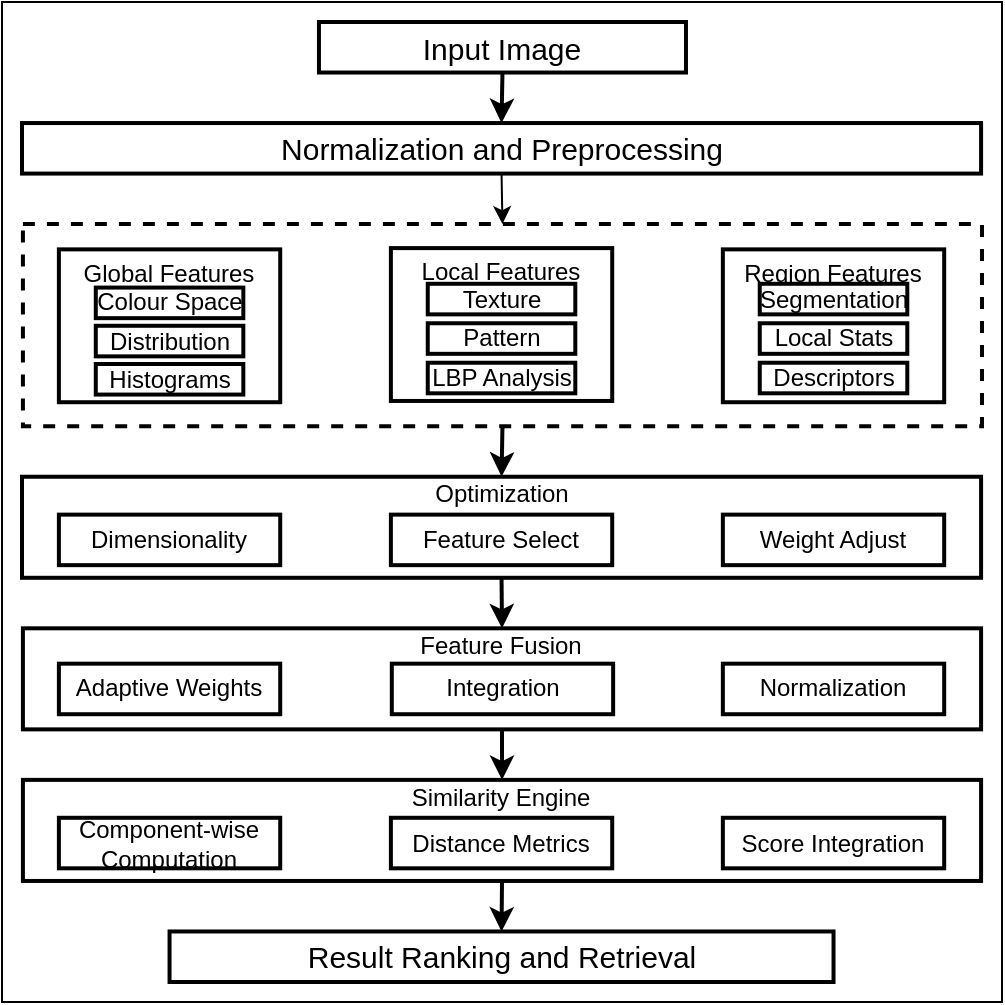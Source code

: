 <mxfile version="26.1.0">
  <diagram name="Page-1" id="_PgdA27MyeEq9SzPlQA4">
    <mxGraphModel dx="1431" dy="759" grid="1" gridSize="10" guides="1" tooltips="1" connect="1" arrows="1" fold="1" page="1" pageScale="1" pageWidth="827" pageHeight="1169" math="0" shadow="0">
      <root>
        <mxCell id="0" />
        <mxCell id="1" parent="0" />
        <mxCell id="PT8bLgV859XeKoXAN0fX-3" value="" style="rounded=0;whiteSpace=wrap;html=1;" vertex="1" parent="1">
          <mxGeometry x="150" y="150" width="500" height="500" as="geometry" />
        </mxCell>
        <mxCell id="iCN0Y-eOeh__a_nEtTsd-55" style="edgeStyle=orthogonalEdgeStyle;rounded=0;orthogonalLoop=1;jettySize=auto;html=1;exitX=0.5;exitY=1;exitDx=0;exitDy=0;entryX=0.5;entryY=0;entryDx=0;entryDy=0;strokeWidth=2;shadow=0;fontStyle=0;spacing=0;" parent="1" source="iCN0Y-eOeh__a_nEtTsd-3" target="iCN0Y-eOeh__a_nEtTsd-4" edge="1">
          <mxGeometry relative="1" as="geometry" />
        </mxCell>
        <mxCell id="iCN0Y-eOeh__a_nEtTsd-3" value="" style="rounded=0;whiteSpace=wrap;html=1;verticalAlign=top;dashed=1;fontStyle=0;strokeWidth=2;shadow=0;spacing=0;" parent="1" vertex="1">
          <mxGeometry x="160.461" y="261.053" width="479.539" height="101.053" as="geometry" />
        </mxCell>
        <mxCell id="iCN0Y-eOeh__a_nEtTsd-54" style="edgeStyle=orthogonalEdgeStyle;rounded=0;orthogonalLoop=1;jettySize=auto;html=1;exitX=0.5;exitY=1;exitDx=0;exitDy=0;entryX=0.5;entryY=0;entryDx=0;entryDy=0;strokeWidth=2;shadow=0;fontStyle=0;spacing=0;" parent="1" source="iCN0Y-eOeh__a_nEtTsd-1" target="iCN0Y-eOeh__a_nEtTsd-2" edge="1">
          <mxGeometry relative="1" as="geometry" />
        </mxCell>
        <mxCell id="iCN0Y-eOeh__a_nEtTsd-1" value="Input Image" style="rounded=0;whiteSpace=wrap;html=1;verticalAlign=middle;fontStyle=0;fontSize=15;strokeWidth=2;shadow=0;spacing=0;" parent="1" vertex="1">
          <mxGeometry x="308.473" y="160" width="183.516" height="25.263" as="geometry" />
        </mxCell>
        <mxCell id="iCN0Y-eOeh__a_nEtTsd-59" style="edgeStyle=orthogonalEdgeStyle;rounded=0;orthogonalLoop=1;jettySize=auto;html=1;exitX=0.5;exitY=1;exitDx=0;exitDy=0;entryX=0.5;entryY=0;entryDx=0;entryDy=0;shadow=0;fontStyle=0;spacing=0;" parent="1" source="iCN0Y-eOeh__a_nEtTsd-2" target="iCN0Y-eOeh__a_nEtTsd-3" edge="1">
          <mxGeometry relative="1" as="geometry" />
        </mxCell>
        <mxCell id="iCN0Y-eOeh__a_nEtTsd-2" value="Normalization and Preprocessing" style="rounded=0;whiteSpace=wrap;html=1;verticalAlign=middle;fontSize=15;fontStyle=0;strokeWidth=2;shadow=0;spacing=0;" parent="1" vertex="1">
          <mxGeometry x="160" y="210.526" width="479.539" height="25.263" as="geometry" />
        </mxCell>
        <mxCell id="iCN0Y-eOeh__a_nEtTsd-56" style="edgeStyle=orthogonalEdgeStyle;rounded=0;orthogonalLoop=1;jettySize=auto;html=1;exitX=0.5;exitY=1;exitDx=0;exitDy=0;entryX=0.5;entryY=0;entryDx=0;entryDy=0;strokeWidth=2;shadow=0;fontStyle=0;spacing=0;" parent="1" source="iCN0Y-eOeh__a_nEtTsd-4" target="iCN0Y-eOeh__a_nEtTsd-5" edge="1">
          <mxGeometry relative="1" as="geometry" />
        </mxCell>
        <mxCell id="iCN0Y-eOeh__a_nEtTsd-4" value="&lt;font&gt;Optimization&lt;/font&gt;" style="rounded=0;whiteSpace=wrap;html=1;verticalAlign=top;fontStyle=0;strokeWidth=2;shadow=0;spacing=0;spacingTop=-3;fontSize=12;" parent="1" vertex="1">
          <mxGeometry x="160" y="387.368" width="479.539" height="50.526" as="geometry" />
        </mxCell>
        <mxCell id="iCN0Y-eOeh__a_nEtTsd-57" style="edgeStyle=orthogonalEdgeStyle;rounded=0;orthogonalLoop=1;jettySize=auto;html=1;exitX=0.5;exitY=1;exitDx=0;exitDy=0;entryX=0.5;entryY=0;entryDx=0;entryDy=0;strokeWidth=2;shadow=0;fontStyle=0;spacing=0;" parent="1" source="iCN0Y-eOeh__a_nEtTsd-5" target="iCN0Y-eOeh__a_nEtTsd-6" edge="1">
          <mxGeometry relative="1" as="geometry" />
        </mxCell>
        <mxCell id="iCN0Y-eOeh__a_nEtTsd-5" value="&lt;font&gt;Feature Fusion&lt;/font&gt;" style="rounded=0;whiteSpace=wrap;html=1;verticalAlign=top;fontStyle=0;strokeWidth=2;shadow=0;spacing=0;spacingTop=-3;fontSize=12;" parent="1" vertex="1">
          <mxGeometry x="160.461" y="463.158" width="479.078" height="50.526" as="geometry" />
        </mxCell>
        <mxCell id="iCN0Y-eOeh__a_nEtTsd-58" style="edgeStyle=orthogonalEdgeStyle;rounded=0;orthogonalLoop=1;jettySize=auto;html=1;exitX=0.5;exitY=1;exitDx=0;exitDy=0;entryX=0.5;entryY=0;entryDx=0;entryDy=0;strokeWidth=2;shadow=0;fontStyle=0;spacing=0;" parent="1" source="iCN0Y-eOeh__a_nEtTsd-6" target="iCN0Y-eOeh__a_nEtTsd-7" edge="1">
          <mxGeometry relative="1" as="geometry" />
        </mxCell>
        <mxCell id="iCN0Y-eOeh__a_nEtTsd-6" value="&lt;font&gt;Similarity Engine&lt;/font&gt;" style="rounded=0;whiteSpace=wrap;html=1;verticalAlign=top;fontStyle=0;strokeWidth=2;shadow=0;spacing=0;spacingTop=-3;fontSize=12;" parent="1" vertex="1">
          <mxGeometry x="160.461" y="538.947" width="479.078" height="50.526" as="geometry" />
        </mxCell>
        <mxCell id="iCN0Y-eOeh__a_nEtTsd-7" value="&lt;font&gt;Result Ranking and Retrieval&lt;/font&gt;" style="rounded=0;whiteSpace=wrap;html=1;verticalAlign=middle;fontStyle=0;strokeWidth=2;shadow=0;spacing=0;fontSize=15;" parent="1" vertex="1">
          <mxGeometry x="233.775" y="614.737" width="331.988" height="25.263" as="geometry" />
        </mxCell>
        <mxCell id="iCN0Y-eOeh__a_nEtTsd-11" value="Component-wise Computation" style="rounded=0;whiteSpace=wrap;html=1;fontStyle=0;strokeWidth=2;shadow=0;spacing=0;" parent="1" vertex="1">
          <mxGeometry x="178.444" y="557.895" width="110.663" height="25.263" as="geometry" />
        </mxCell>
        <mxCell id="iCN0Y-eOeh__a_nEtTsd-12" value="Distance Metrics" style="rounded=0;whiteSpace=wrap;html=1;fontStyle=0;strokeWidth=2;shadow=0;spacing=0;" parent="1" vertex="1">
          <mxGeometry x="344.438" y="557.895" width="110.663" height="25.263" as="geometry" />
        </mxCell>
        <mxCell id="iCN0Y-eOeh__a_nEtTsd-13" value="Score Integration" style="rounded=0;whiteSpace=wrap;html=1;fontStyle=0;strokeWidth=2;shadow=0;spacing=0;" parent="1" vertex="1">
          <mxGeometry x="510.432" y="557.895" width="110.663" height="25.263" as="geometry" />
        </mxCell>
        <mxCell id="iCN0Y-eOeh__a_nEtTsd-15" value="Adaptive Weights" style="rounded=0;whiteSpace=wrap;html=1;fontStyle=0;strokeWidth=2;shadow=0;spacing=0;" parent="1" vertex="1">
          <mxGeometry x="178.444" y="480.842" width="110.663" height="25.263" as="geometry" />
        </mxCell>
        <mxCell id="iCN0Y-eOeh__a_nEtTsd-16" value="Integration" style="rounded=0;whiteSpace=wrap;html=1;fontStyle=0;strokeWidth=2;shadow=0;spacing=0;" parent="1" vertex="1">
          <mxGeometry x="344.899" y="480.842" width="110.663" height="25.263" as="geometry" />
        </mxCell>
        <mxCell id="iCN0Y-eOeh__a_nEtTsd-17" value="Normalization" style="rounded=0;whiteSpace=wrap;html=1;fontStyle=0;strokeWidth=2;shadow=0;spacing=0;" parent="1" vertex="1">
          <mxGeometry x="510.432" y="480.842" width="110.663" height="25.263" as="geometry" />
        </mxCell>
        <mxCell id="iCN0Y-eOeh__a_nEtTsd-18" value="Dimensionality" style="rounded=0;whiteSpace=wrap;html=1;fontStyle=0;strokeWidth=2;shadow=0;spacing=0;" parent="1" vertex="1">
          <mxGeometry x="178.444" y="406.316" width="110.663" height="25.263" as="geometry" />
        </mxCell>
        <mxCell id="iCN0Y-eOeh__a_nEtTsd-19" value="Feature Select" style="rounded=0;whiteSpace=wrap;html=1;fontStyle=0;strokeWidth=2;shadow=0;spacing=0;" parent="1" vertex="1">
          <mxGeometry x="344.438" y="406.316" width="110.663" height="25.263" as="geometry" />
        </mxCell>
        <mxCell id="iCN0Y-eOeh__a_nEtTsd-20" value="Weight Adjust" style="rounded=0;whiteSpace=wrap;html=1;fontStyle=0;strokeWidth=2;shadow=0;spacing=0;" parent="1" vertex="1">
          <mxGeometry x="510.432" y="406.316" width="110.663" height="25.263" as="geometry" />
        </mxCell>
        <mxCell id="iCN0Y-eOeh__a_nEtTsd-33" value="" style="group;fontStyle=0;strokeWidth=2;shadow=0;spacingTop=0;spacing=0;" parent="1" vertex="1" connectable="0">
          <mxGeometry x="178.444" y="273.684" width="110.663" height="76.421" as="geometry" />
        </mxCell>
        <mxCell id="iCN0Y-eOeh__a_nEtTsd-8" value="Global Features" style="rounded=0;whiteSpace=wrap;html=1;verticalAlign=top;fontStyle=0;strokeWidth=2;shadow=0;spacing=0;" parent="iCN0Y-eOeh__a_nEtTsd-33" vertex="1">
          <mxGeometry width="110.663" height="76.421" as="geometry" />
        </mxCell>
        <mxCell id="iCN0Y-eOeh__a_nEtTsd-21" value="Colour Space" style="rounded=0;whiteSpace=wrap;html=1;fontStyle=0;strokeWidth=2;shadow=0;spacing=0;" parent="iCN0Y-eOeh__a_nEtTsd-33" vertex="1">
          <mxGeometry x="18.444" y="19.105" width="73.775" height="15.284" as="geometry" />
        </mxCell>
        <mxCell id="iCN0Y-eOeh__a_nEtTsd-22" value="Distribution" style="rounded=0;whiteSpace=wrap;html=1;fontStyle=0;strokeWidth=2;shadow=0;spacing=0;" parent="iCN0Y-eOeh__a_nEtTsd-33" vertex="1">
          <mxGeometry x="18.444" y="38.211" width="73.775" height="15.284" as="geometry" />
        </mxCell>
        <mxCell id="iCN0Y-eOeh__a_nEtTsd-23" value="Histograms" style="rounded=0;whiteSpace=wrap;html=1;fontStyle=0;strokeWidth=2;shadow=0;spacing=0;" parent="iCN0Y-eOeh__a_nEtTsd-33" vertex="1">
          <mxGeometry x="18.444" y="57.316" width="73.775" height="15.284" as="geometry" />
        </mxCell>
        <mxCell id="iCN0Y-eOeh__a_nEtTsd-39" value="" style="group;fontStyle=0;strokeWidth=2;shadow=0;spacingTop=0;spacing=0;" parent="1" vertex="1" connectable="0">
          <mxGeometry x="344.438" y="273.053" width="110.663" height="76.421" as="geometry" />
        </mxCell>
        <mxCell id="iCN0Y-eOeh__a_nEtTsd-40" value="Local Features" style="rounded=0;whiteSpace=wrap;html=1;verticalAlign=top;fontStyle=0;strokeWidth=2;shadow=0;spacing=0;" parent="iCN0Y-eOeh__a_nEtTsd-39" vertex="1">
          <mxGeometry width="110.663" height="76.421" as="geometry" />
        </mxCell>
        <mxCell id="iCN0Y-eOeh__a_nEtTsd-41" value="Texture" style="rounded=0;whiteSpace=wrap;html=1;fontStyle=0;strokeWidth=2;shadow=0;spacing=0;" parent="iCN0Y-eOeh__a_nEtTsd-39" vertex="1">
          <mxGeometry x="18.444" y="17.842" width="73.775" height="15.284" as="geometry" />
        </mxCell>
        <mxCell id="iCN0Y-eOeh__a_nEtTsd-42" value="Pattern" style="rounded=0;whiteSpace=wrap;html=1;fontStyle=0;strokeWidth=2;shadow=0;spacing=0;" parent="iCN0Y-eOeh__a_nEtTsd-39" vertex="1">
          <mxGeometry x="18.444" y="37.579" width="73.775" height="15.284" as="geometry" />
        </mxCell>
        <mxCell id="iCN0Y-eOeh__a_nEtTsd-43" value="LBP Analysis" style="rounded=0;whiteSpace=wrap;html=1;fontStyle=0;strokeWidth=2;shadow=0;spacing=0;" parent="iCN0Y-eOeh__a_nEtTsd-39" vertex="1">
          <mxGeometry x="18.444" y="57.316" width="73.775" height="15.284" as="geometry" />
        </mxCell>
        <mxCell id="iCN0Y-eOeh__a_nEtTsd-45" value="" style="group;fontStyle=0;strokeWidth=2;shadow=0;spacingTop=0;spacing=0;" parent="1" vertex="1" connectable="0">
          <mxGeometry x="510.432" y="273.684" width="110.663" height="76.421" as="geometry" />
        </mxCell>
        <mxCell id="iCN0Y-eOeh__a_nEtTsd-46" value="Region Features" style="rounded=0;whiteSpace=wrap;html=1;verticalAlign=top;fontStyle=0;strokeWidth=2;shadow=0;spacing=0;" parent="iCN0Y-eOeh__a_nEtTsd-45" vertex="1">
          <mxGeometry width="110.663" height="76.421" as="geometry" />
        </mxCell>
        <mxCell id="iCN0Y-eOeh__a_nEtTsd-47" value="Segmentation" style="rounded=0;whiteSpace=wrap;html=1;fontStyle=0;strokeWidth=2;shadow=0;spacing=0;" parent="iCN0Y-eOeh__a_nEtTsd-45" vertex="1">
          <mxGeometry x="18.444" y="17.211" width="73.775" height="15.284" as="geometry" />
        </mxCell>
        <mxCell id="iCN0Y-eOeh__a_nEtTsd-48" value="Local Stats" style="rounded=0;whiteSpace=wrap;html=1;fontStyle=0;strokeWidth=2;shadow=0;spacing=0;" parent="iCN0Y-eOeh__a_nEtTsd-45" vertex="1">
          <mxGeometry x="18.444" y="36.947" width="73.775" height="15.284" as="geometry" />
        </mxCell>
        <mxCell id="iCN0Y-eOeh__a_nEtTsd-49" value="Descriptors" style="rounded=0;whiteSpace=wrap;html=1;fontStyle=0;strokeWidth=2;shadow=0;spacing=0;" parent="iCN0Y-eOeh__a_nEtTsd-45" vertex="1">
          <mxGeometry x="18.444" y="56.684" width="73.775" height="15.284" as="geometry" />
        </mxCell>
      </root>
    </mxGraphModel>
  </diagram>
</mxfile>
